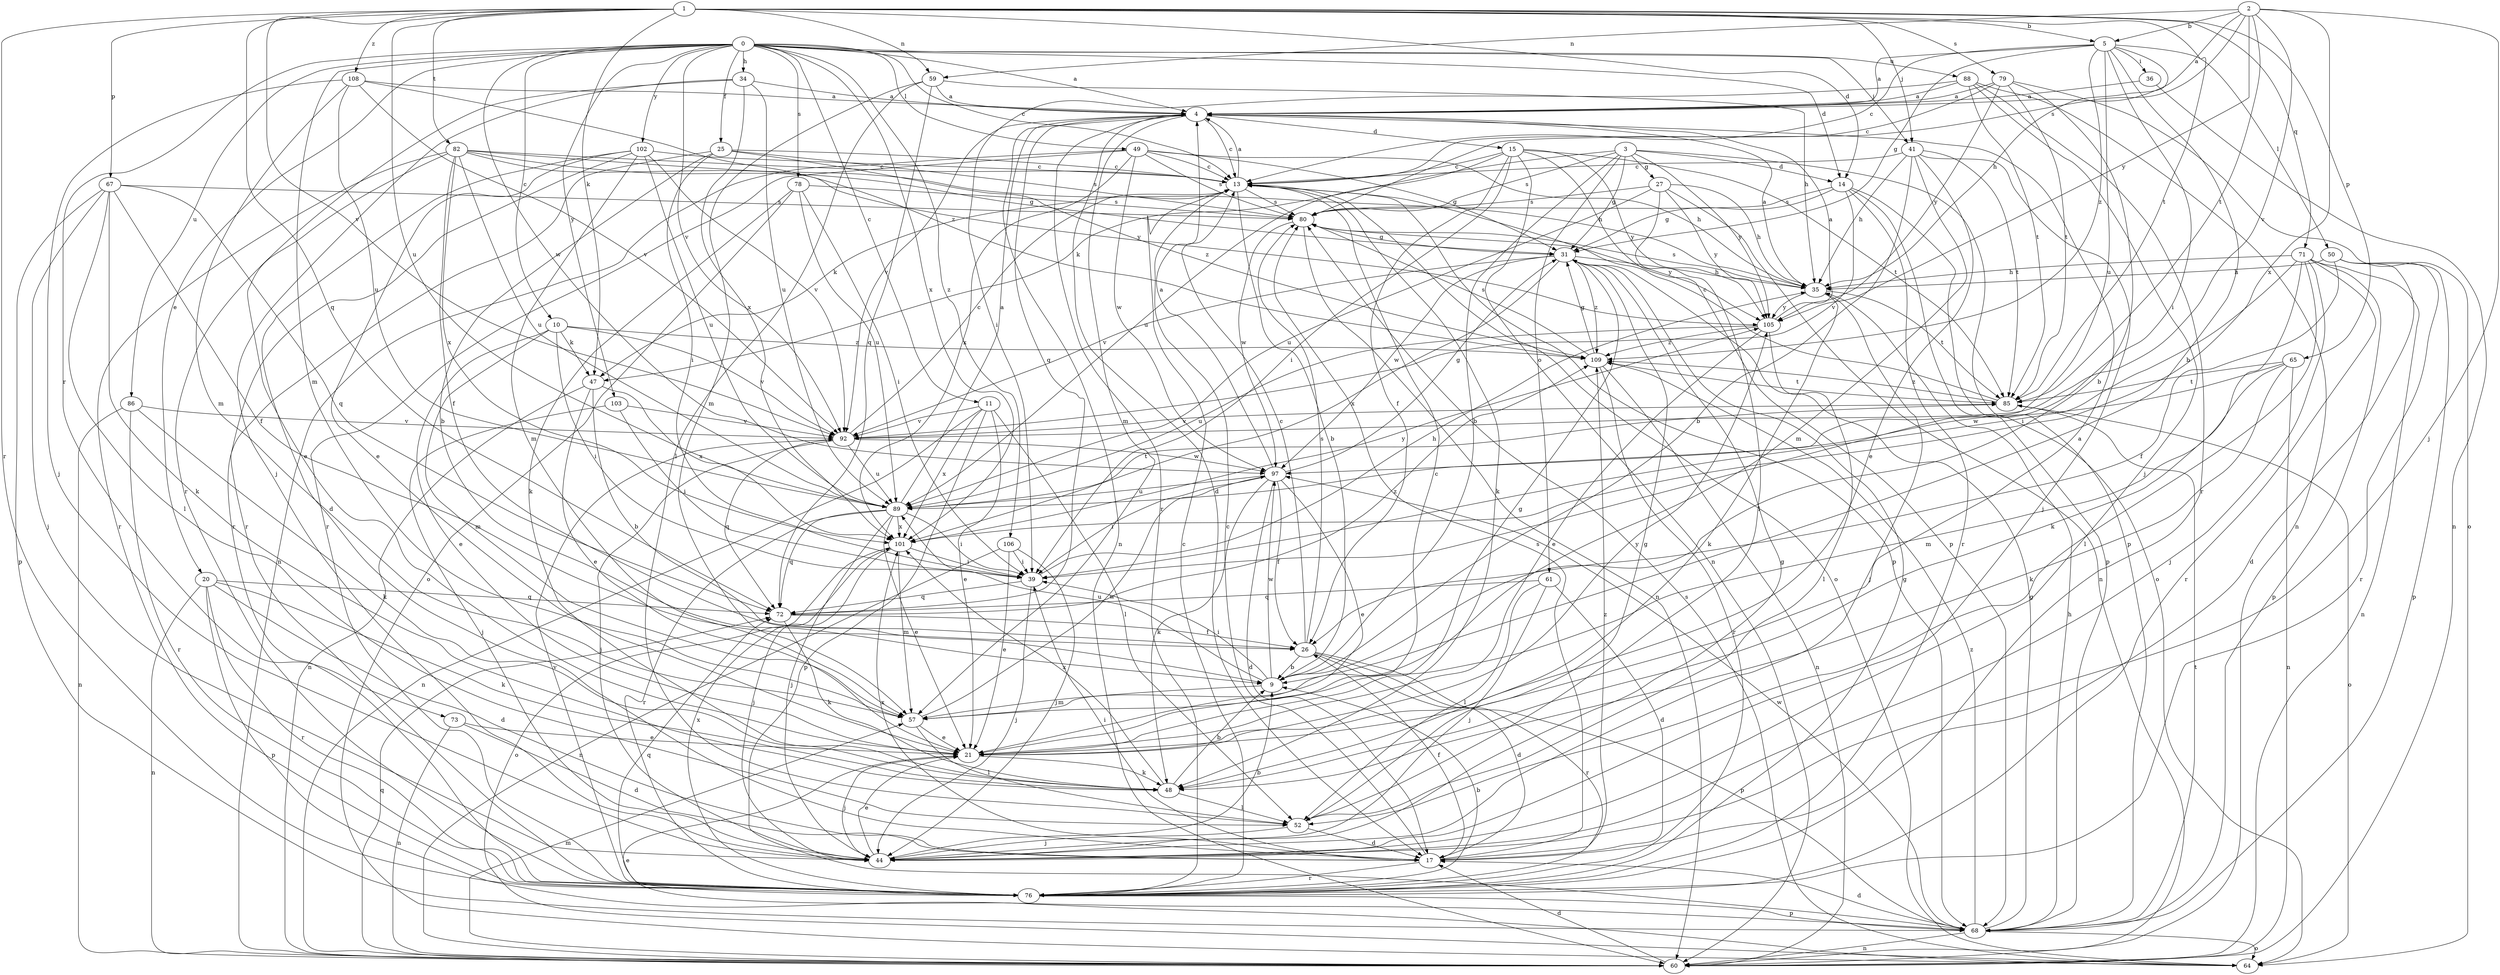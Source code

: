strict digraph  {
0;
1;
2;
3;
4;
5;
9;
10;
11;
13;
14;
15;
17;
20;
21;
25;
26;
27;
31;
34;
35;
36;
39;
41;
44;
47;
48;
49;
50;
52;
57;
59;
60;
61;
64;
65;
67;
68;
71;
72;
73;
76;
78;
79;
80;
82;
85;
86;
88;
89;
92;
97;
101;
102;
103;
105;
106;
108;
109;
0 -> 4  [label=a];
0 -> 10  [label=c];
0 -> 11  [label=c];
0 -> 13  [label=c];
0 -> 14  [label=d];
0 -> 20  [label=e];
0 -> 25  [label=f];
0 -> 34  [label=h];
0 -> 41  [label=j];
0 -> 49  [label=l];
0 -> 57  [label=m];
0 -> 73  [label=r];
0 -> 78  [label=s];
0 -> 86  [label=u];
0 -> 88  [label=u];
0 -> 92  [label=v];
0 -> 97  [label=w];
0 -> 101  [label=x];
0 -> 102  [label=y];
0 -> 103  [label=y];
0 -> 106  [label=z];
1 -> 5  [label=b];
1 -> 14  [label=d];
1 -> 41  [label=j];
1 -> 47  [label=k];
1 -> 59  [label=n];
1 -> 65  [label=p];
1 -> 67  [label=p];
1 -> 71  [label=q];
1 -> 72  [label=q];
1 -> 76  [label=r];
1 -> 79  [label=s];
1 -> 82  [label=t];
1 -> 85  [label=t];
1 -> 89  [label=u];
1 -> 92  [label=v];
1 -> 108  [label=z];
2 -> 4  [label=a];
2 -> 5  [label=b];
2 -> 44  [label=j];
2 -> 59  [label=n];
2 -> 80  [label=s];
2 -> 85  [label=t];
2 -> 92  [label=v];
2 -> 101  [label=x];
2 -> 105  [label=y];
3 -> 9  [label=b];
3 -> 14  [label=d];
3 -> 27  [label=g];
3 -> 31  [label=g];
3 -> 47  [label=k];
3 -> 61  [label=o];
3 -> 68  [label=p];
3 -> 80  [label=s];
3 -> 105  [label=y];
4 -> 13  [label=c];
4 -> 15  [label=d];
4 -> 17  [label=d];
4 -> 57  [label=m];
4 -> 60  [label=n];
4 -> 72  [label=q];
4 -> 76  [label=r];
4 -> 92  [label=v];
5 -> 4  [label=a];
5 -> 9  [label=b];
5 -> 13  [label=c];
5 -> 31  [label=g];
5 -> 35  [label=h];
5 -> 36  [label=i];
5 -> 39  [label=i];
5 -> 50  [label=l];
5 -> 89  [label=u];
5 -> 109  [label=z];
9 -> 39  [label=i];
9 -> 57  [label=m];
9 -> 89  [label=u];
9 -> 97  [label=w];
10 -> 21  [label=e];
10 -> 39  [label=i];
10 -> 47  [label=k];
10 -> 57  [label=m];
10 -> 92  [label=v];
10 -> 109  [label=z];
11 -> 21  [label=e];
11 -> 52  [label=l];
11 -> 60  [label=n];
11 -> 68  [label=p];
11 -> 92  [label=v];
11 -> 101  [label=x];
13 -> 4  [label=a];
13 -> 9  [label=b];
13 -> 47  [label=k];
13 -> 48  [label=k];
13 -> 64  [label=o];
13 -> 68  [label=p];
13 -> 80  [label=s];
14 -> 31  [label=g];
14 -> 64  [label=o];
14 -> 68  [label=p];
14 -> 76  [label=r];
14 -> 80  [label=s];
14 -> 92  [label=v];
15 -> 13  [label=c];
15 -> 26  [label=f];
15 -> 39  [label=i];
15 -> 60  [label=n];
15 -> 68  [label=p];
15 -> 85  [label=t];
15 -> 89  [label=u];
15 -> 105  [label=y];
17 -> 13  [label=c];
17 -> 26  [label=f];
17 -> 39  [label=i];
17 -> 76  [label=r];
17 -> 80  [label=s];
17 -> 101  [label=x];
17 -> 109  [label=z];
20 -> 17  [label=d];
20 -> 48  [label=k];
20 -> 60  [label=n];
20 -> 68  [label=p];
20 -> 72  [label=q];
20 -> 76  [label=r];
21 -> 4  [label=a];
21 -> 13  [label=c];
21 -> 31  [label=g];
21 -> 44  [label=j];
21 -> 48  [label=k];
21 -> 105  [label=y];
25 -> 9  [label=b];
25 -> 13  [label=c];
25 -> 39  [label=i];
25 -> 76  [label=r];
25 -> 80  [label=s];
25 -> 109  [label=z];
26 -> 9  [label=b];
26 -> 13  [label=c];
26 -> 17  [label=d];
26 -> 68  [label=p];
26 -> 76  [label=r];
26 -> 80  [label=s];
27 -> 35  [label=h];
27 -> 52  [label=l];
27 -> 60  [label=n];
27 -> 80  [label=s];
27 -> 89  [label=u];
27 -> 105  [label=y];
31 -> 35  [label=h];
31 -> 92  [label=v];
31 -> 97  [label=w];
31 -> 101  [label=x];
31 -> 109  [label=z];
34 -> 4  [label=a];
34 -> 44  [label=j];
34 -> 76  [label=r];
34 -> 89  [label=u];
34 -> 101  [label=x];
35 -> 4  [label=a];
35 -> 44  [label=j];
35 -> 48  [label=k];
35 -> 80  [label=s];
35 -> 85  [label=t];
35 -> 105  [label=y];
36 -> 4  [label=a];
36 -> 60  [label=n];
39 -> 35  [label=h];
39 -> 44  [label=j];
39 -> 72  [label=q];
41 -> 9  [label=b];
41 -> 13  [label=c];
41 -> 21  [label=e];
41 -> 35  [label=h];
41 -> 44  [label=j];
41 -> 57  [label=m];
41 -> 85  [label=t];
44 -> 9  [label=b];
44 -> 21  [label=e];
44 -> 31  [label=g];
47 -> 9  [label=b];
47 -> 21  [label=e];
47 -> 60  [label=n];
47 -> 101  [label=x];
48 -> 9  [label=b];
48 -> 52  [label=l];
48 -> 101  [label=x];
49 -> 13  [label=c];
49 -> 31  [label=g];
49 -> 35  [label=h];
49 -> 60  [label=n];
49 -> 76  [label=r];
49 -> 80  [label=s];
49 -> 97  [label=w];
49 -> 101  [label=x];
50 -> 17  [label=d];
50 -> 26  [label=f];
50 -> 35  [label=h];
50 -> 68  [label=p];
50 -> 76  [label=r];
52 -> 17  [label=d];
52 -> 31  [label=g];
52 -> 44  [label=j];
57 -> 21  [label=e];
57 -> 52  [label=l];
57 -> 97  [label=w];
59 -> 4  [label=a];
59 -> 35  [label=h];
59 -> 52  [label=l];
59 -> 57  [label=m];
59 -> 72  [label=q];
60 -> 17  [label=d];
60 -> 57  [label=m];
60 -> 72  [label=q];
61 -> 17  [label=d];
61 -> 44  [label=j];
61 -> 52  [label=l];
61 -> 72  [label=q];
64 -> 21  [label=e];
64 -> 80  [label=s];
65 -> 48  [label=k];
65 -> 57  [label=m];
65 -> 60  [label=n];
65 -> 85  [label=t];
65 -> 97  [label=w];
67 -> 26  [label=f];
67 -> 44  [label=j];
67 -> 48  [label=k];
67 -> 52  [label=l];
67 -> 68  [label=p];
67 -> 72  [label=q];
67 -> 80  [label=s];
68 -> 17  [label=d];
68 -> 31  [label=g];
68 -> 35  [label=h];
68 -> 60  [label=n];
68 -> 64  [label=o];
68 -> 85  [label=t];
68 -> 97  [label=w];
68 -> 109  [label=z];
71 -> 35  [label=h];
71 -> 39  [label=i];
71 -> 44  [label=j];
71 -> 48  [label=k];
71 -> 52  [label=l];
71 -> 60  [label=n];
71 -> 68  [label=p];
71 -> 76  [label=r];
72 -> 26  [label=f];
72 -> 48  [label=k];
72 -> 109  [label=z];
73 -> 17  [label=d];
73 -> 21  [label=e];
73 -> 60  [label=n];
76 -> 9  [label=b];
76 -> 13  [label=c];
76 -> 31  [label=g];
76 -> 68  [label=p];
76 -> 72  [label=q];
76 -> 92  [label=v];
76 -> 101  [label=x];
78 -> 39  [label=i];
78 -> 48  [label=k];
78 -> 64  [label=o];
78 -> 80  [label=s];
78 -> 89  [label=u];
79 -> 4  [label=a];
79 -> 9  [label=b];
79 -> 13  [label=c];
79 -> 64  [label=o];
79 -> 85  [label=t];
79 -> 105  [label=y];
80 -> 31  [label=g];
80 -> 60  [label=n];
80 -> 97  [label=w];
80 -> 105  [label=y];
82 -> 13  [label=c];
82 -> 21  [label=e];
82 -> 26  [label=f];
82 -> 31  [label=g];
82 -> 35  [label=h];
82 -> 76  [label=r];
82 -> 89  [label=u];
82 -> 101  [label=x];
82 -> 105  [label=y];
85 -> 13  [label=c];
85 -> 64  [label=o];
85 -> 92  [label=v];
85 -> 109  [label=z];
86 -> 48  [label=k];
86 -> 60  [label=n];
86 -> 76  [label=r];
86 -> 92  [label=v];
88 -> 4  [label=a];
88 -> 39  [label=i];
88 -> 44  [label=j];
88 -> 60  [label=n];
88 -> 76  [label=r];
88 -> 85  [label=t];
89 -> 4  [label=a];
89 -> 21  [label=e];
89 -> 39  [label=i];
89 -> 44  [label=j];
89 -> 72  [label=q];
89 -> 76  [label=r];
89 -> 85  [label=t];
89 -> 101  [label=x];
92 -> 13  [label=c];
92 -> 44  [label=j];
92 -> 72  [label=q];
92 -> 89  [label=u];
92 -> 97  [label=w];
97 -> 4  [label=a];
97 -> 17  [label=d];
97 -> 21  [label=e];
97 -> 26  [label=f];
97 -> 31  [label=g];
97 -> 39  [label=i];
97 -> 48  [label=k];
97 -> 89  [label=u];
101 -> 39  [label=i];
101 -> 44  [label=j];
101 -> 57  [label=m];
101 -> 64  [label=o];
101 -> 105  [label=y];
102 -> 13  [label=c];
102 -> 17  [label=d];
102 -> 21  [label=e];
102 -> 57  [label=m];
102 -> 76  [label=r];
102 -> 89  [label=u];
102 -> 92  [label=v];
103 -> 39  [label=i];
103 -> 44  [label=j];
103 -> 92  [label=v];
105 -> 4  [label=a];
105 -> 21  [label=e];
105 -> 52  [label=l];
105 -> 89  [label=u];
105 -> 109  [label=z];
106 -> 21  [label=e];
106 -> 39  [label=i];
106 -> 44  [label=j];
106 -> 60  [label=n];
108 -> 4  [label=a];
108 -> 44  [label=j];
108 -> 57  [label=m];
108 -> 89  [label=u];
108 -> 92  [label=v];
108 -> 109  [label=z];
109 -> 31  [label=g];
109 -> 60  [label=n];
109 -> 76  [label=r];
109 -> 80  [label=s];
109 -> 85  [label=t];
}
